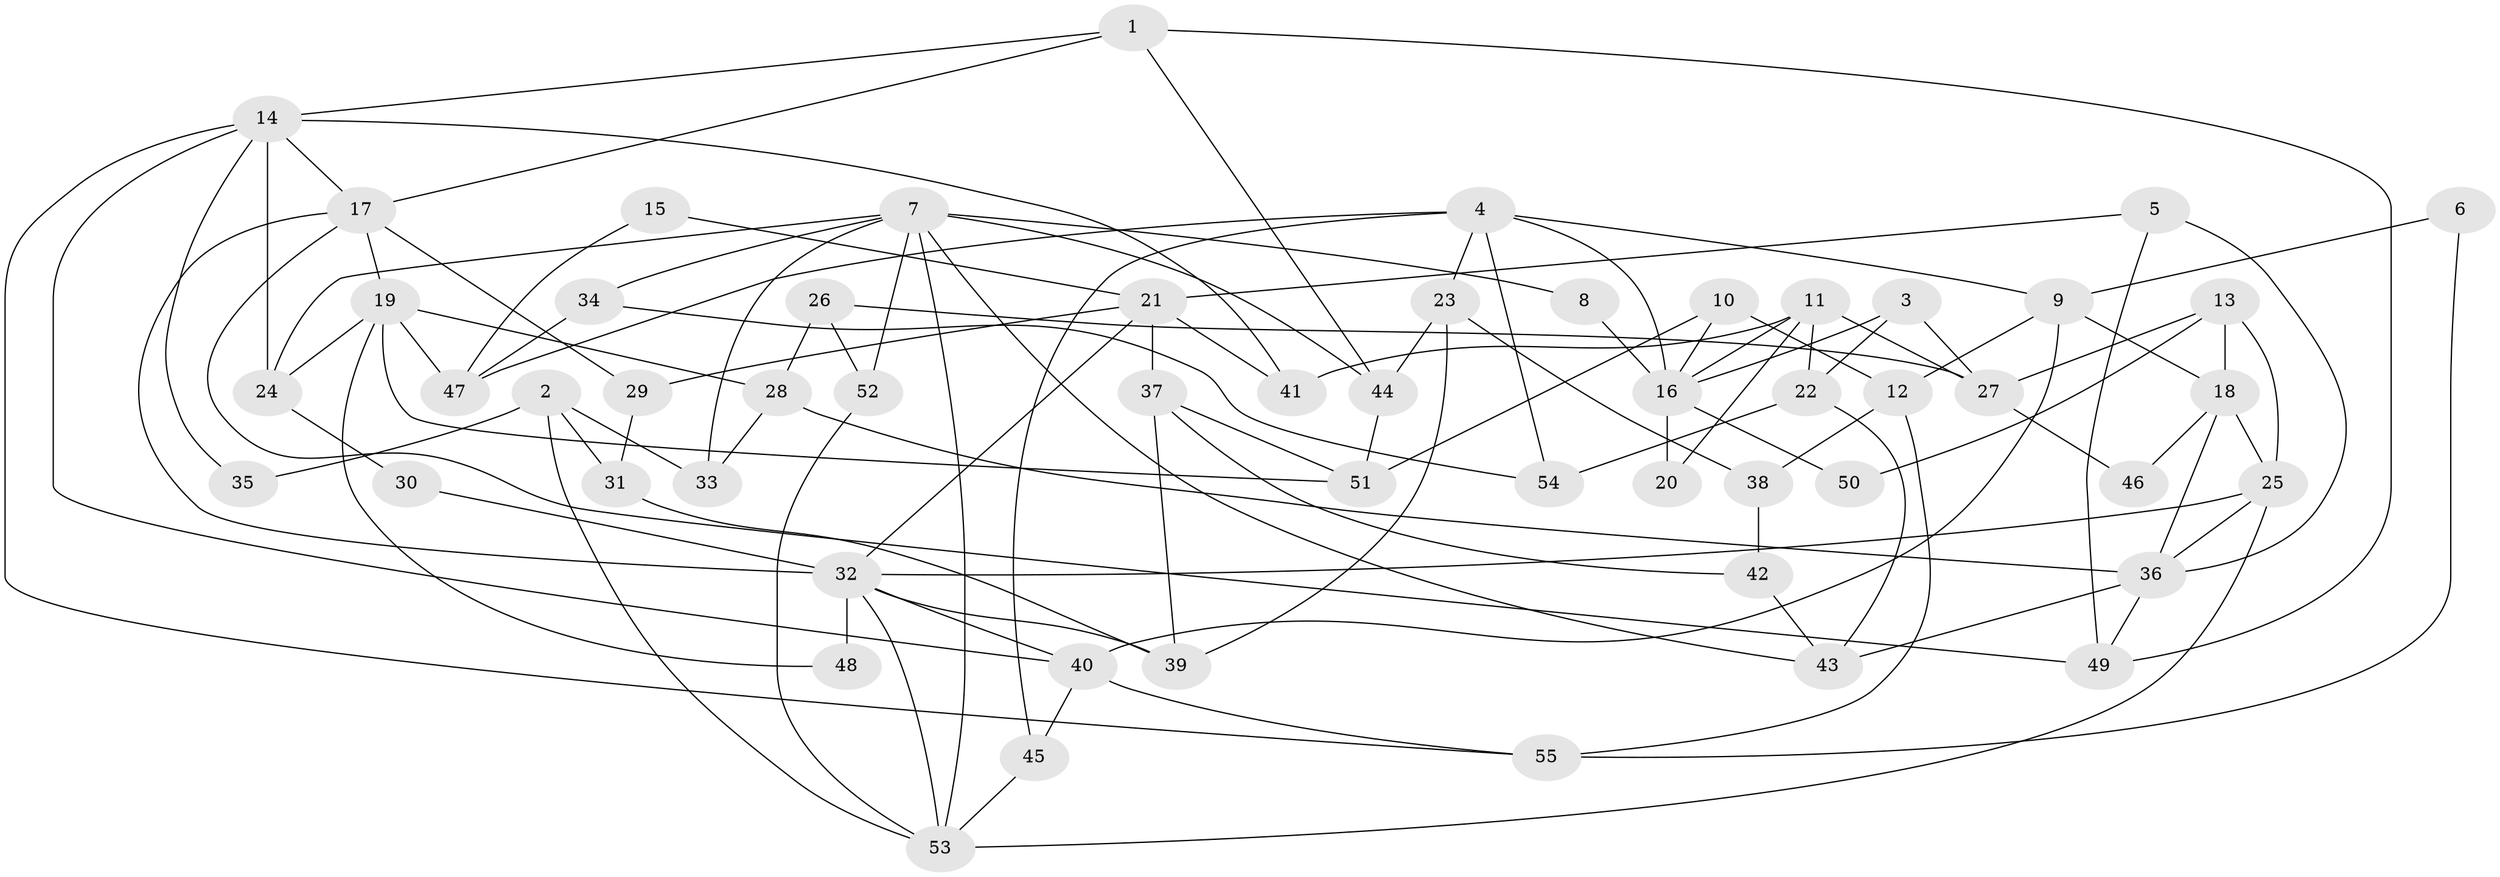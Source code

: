 // Generated by graph-tools (version 1.1) at 2025/50/03/09/25 03:50:03]
// undirected, 55 vertices, 110 edges
graph export_dot {
graph [start="1"]
  node [color=gray90,style=filled];
  1;
  2;
  3;
  4;
  5;
  6;
  7;
  8;
  9;
  10;
  11;
  12;
  13;
  14;
  15;
  16;
  17;
  18;
  19;
  20;
  21;
  22;
  23;
  24;
  25;
  26;
  27;
  28;
  29;
  30;
  31;
  32;
  33;
  34;
  35;
  36;
  37;
  38;
  39;
  40;
  41;
  42;
  43;
  44;
  45;
  46;
  47;
  48;
  49;
  50;
  51;
  52;
  53;
  54;
  55;
  1 -- 49;
  1 -- 17;
  1 -- 14;
  1 -- 44;
  2 -- 53;
  2 -- 33;
  2 -- 31;
  2 -- 35;
  3 -- 16;
  3 -- 22;
  3 -- 27;
  4 -- 9;
  4 -- 45;
  4 -- 16;
  4 -- 23;
  4 -- 47;
  4 -- 54;
  5 -- 36;
  5 -- 21;
  5 -- 49;
  6 -- 55;
  6 -- 9;
  7 -- 53;
  7 -- 43;
  7 -- 8;
  7 -- 24;
  7 -- 33;
  7 -- 34;
  7 -- 44;
  7 -- 52;
  8 -- 16;
  9 -- 12;
  9 -- 18;
  9 -- 40;
  10 -- 51;
  10 -- 16;
  10 -- 12;
  11 -- 41;
  11 -- 22;
  11 -- 16;
  11 -- 20;
  11 -- 27;
  12 -- 55;
  12 -- 38;
  13 -- 18;
  13 -- 27;
  13 -- 25;
  13 -- 50;
  14 -- 40;
  14 -- 17;
  14 -- 24;
  14 -- 35;
  14 -- 41;
  14 -- 55;
  15 -- 47;
  15 -- 21;
  16 -- 20;
  16 -- 50;
  17 -- 19;
  17 -- 29;
  17 -- 32;
  17 -- 49;
  18 -- 25;
  18 -- 36;
  18 -- 46;
  19 -- 51;
  19 -- 24;
  19 -- 28;
  19 -- 47;
  19 -- 48;
  21 -- 32;
  21 -- 29;
  21 -- 37;
  21 -- 41;
  22 -- 54;
  22 -- 43;
  23 -- 44;
  23 -- 38;
  23 -- 39;
  24 -- 30;
  25 -- 36;
  25 -- 32;
  25 -- 53;
  26 -- 27;
  26 -- 52;
  26 -- 28;
  27 -- 46;
  28 -- 33;
  28 -- 36;
  29 -- 31;
  30 -- 32;
  31 -- 39;
  32 -- 39;
  32 -- 40;
  32 -- 48;
  32 -- 53;
  34 -- 47;
  34 -- 54;
  36 -- 49;
  36 -- 43;
  37 -- 39;
  37 -- 42;
  37 -- 51;
  38 -- 42;
  40 -- 45;
  40 -- 55;
  42 -- 43;
  44 -- 51;
  45 -- 53;
  52 -- 53;
}
